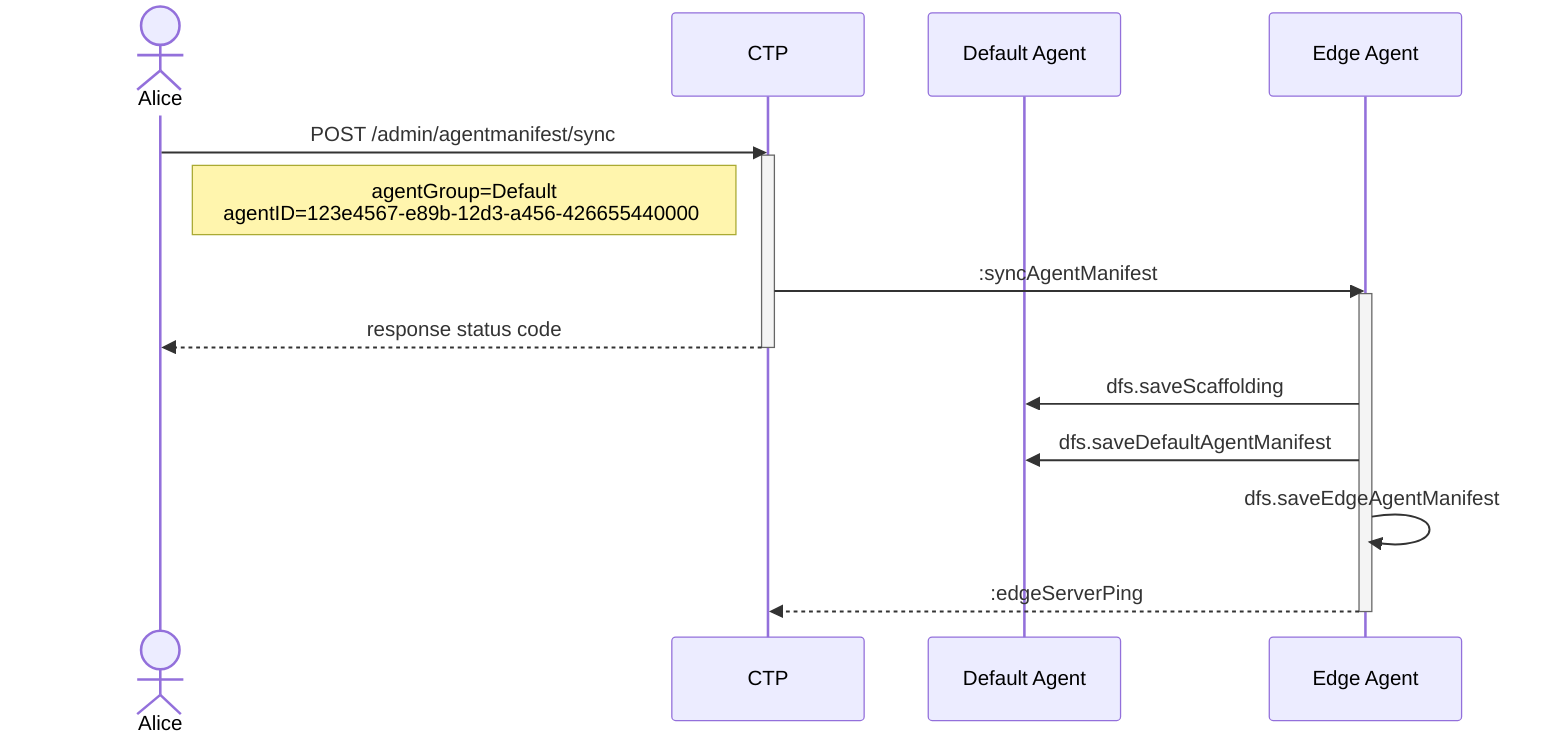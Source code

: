 sequenceDiagram
    actor A as Alice
    participant C as CTP
    participant D as Default Agent
    participant E as Edge Agent
    A->>C: POST /admin/agentmanifest/sync
    activate C
    Note right of A: agentGroup=Default<br>agentID=123e4567-e89b-12d3-a456-426655440000#8200;
    C->>E: :syncAgentManifest
    activate E
    C-->>A: response status code
    deactivate C
    E->>D: dfs.saveScaffolding
    E->>D: dfs.saveDefaultAgentManifest
    E->>E: dfs.saveEdgeAgentManifest
    E-->>C: :edgeServerPing
    deactivate E